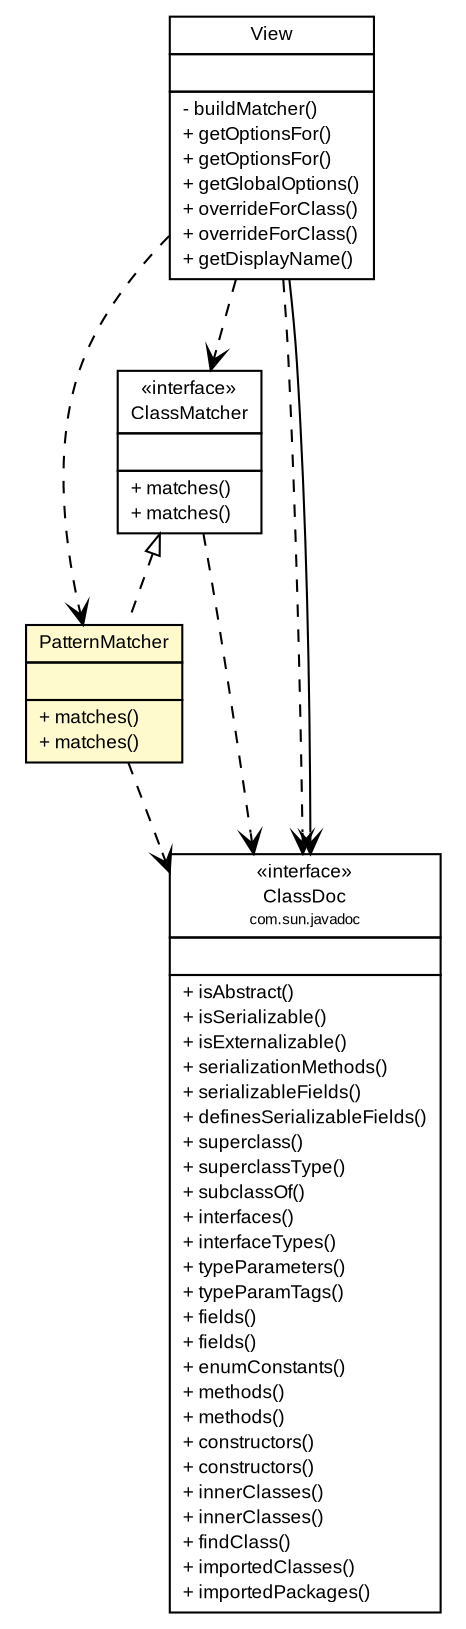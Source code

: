 #!/usr/local/bin/dot
#
# Class diagram 
# Generated by UMLGraph version 5.4 (http://www.umlgraph.org/)
#

digraph G {
	edge [fontname="arial",fontsize=10,labelfontname="arial",labelfontsize=10];
	node [fontname="arial",fontsize=10,shape=plaintext];
	nodesep=0.25;
	ranksep=0.5;
	// org.umlgraph.doclet.View
	c576 [label=<<table title="org.umlgraph.doclet.View" border="0" cellborder="1" cellspacing="0" cellpadding="2" port="p" href="./View.html">
		<tr><td><table border="0" cellspacing="0" cellpadding="1">
<tr><td align="center" balign="center"> View </td></tr>
		</table></td></tr>
		<tr><td><table border="0" cellspacing="0" cellpadding="1">
<tr><td align="left" balign="left">  </td></tr>
		</table></td></tr>
		<tr><td><table border="0" cellspacing="0" cellpadding="1">
<tr><td align="left" balign="left"> - buildMatcher() </td></tr>
<tr><td align="left" balign="left"> + getOptionsFor() </td></tr>
<tr><td align="left" balign="left"> + getOptionsFor() </td></tr>
<tr><td align="left" balign="left"> + getGlobalOptions() </td></tr>
<tr><td align="left" balign="left"> + overrideForClass() </td></tr>
<tr><td align="left" balign="left"> + overrideForClass() </td></tr>
<tr><td align="left" balign="left"> + getDisplayName() </td></tr>
		</table></td></tr>
		</table>>, URL="./View.html", fontname="arial", fontcolor="black", fontsize=9.0];
	// org.umlgraph.doclet.PatternMatcher
	c585 [label=<<table title="org.umlgraph.doclet.PatternMatcher" border="0" cellborder="1" cellspacing="0" cellpadding="2" port="p" bgcolor="lemonChiffon" href="./PatternMatcher.html">
		<tr><td><table border="0" cellspacing="0" cellpadding="1">
<tr><td align="center" balign="center"> PatternMatcher </td></tr>
		</table></td></tr>
		<tr><td><table border="0" cellspacing="0" cellpadding="1">
<tr><td align="left" balign="left">  </td></tr>
		</table></td></tr>
		<tr><td><table border="0" cellspacing="0" cellpadding="1">
<tr><td align="left" balign="left"> + matches() </td></tr>
<tr><td align="left" balign="left"> + matches() </td></tr>
		</table></td></tr>
		</table>>, URL="./PatternMatcher.html", fontname="arial", fontcolor="black", fontsize=9.0];
	// org.umlgraph.doclet.ClassMatcher
	c594 [label=<<table title="org.umlgraph.doclet.ClassMatcher" border="0" cellborder="1" cellspacing="0" cellpadding="2" port="p" href="./ClassMatcher.html">
		<tr><td><table border="0" cellspacing="0" cellpadding="1">
<tr><td align="center" balign="center"> &#171;interface&#187; </td></tr>
<tr><td align="center" balign="center"> ClassMatcher </td></tr>
		</table></td></tr>
		<tr><td><table border="0" cellspacing="0" cellpadding="1">
<tr><td align="left" balign="left">  </td></tr>
		</table></td></tr>
		<tr><td><table border="0" cellspacing="0" cellpadding="1">
<tr><td align="left" balign="left"> + matches() </td></tr>
<tr><td align="left" balign="left"> + matches() </td></tr>
		</table></td></tr>
		</table>>, URL="./ClassMatcher.html", fontname="arial", fontcolor="black", fontsize=9.0];
	// org.umlgraph.doclet.View DEPEND org.umlgraph.doclet.ClassMatcher
	c576:p -> c594:p [taillabel="", label="", headlabel="", fontname="arial", fontcolor="black", fontsize=10.0, color="black", arrowhead=open, style=dashed];
	// org.umlgraph.doclet.View DEPEND org.umlgraph.doclet.PatternMatcher
	c576:p -> c585:p [taillabel="", label="", headlabel="", fontname="arial", fontcolor="black", fontsize=10.0, color="black", arrowhead=open, style=dashed];
	//org.umlgraph.doclet.PatternMatcher implements org.umlgraph.doclet.ClassMatcher
	c594:p -> c585:p [dir=back,arrowtail=empty,style=dashed];
	// org.umlgraph.doclet.View NAVASSOC com.sun.javadoc.ClassDoc
	c576:p -> c596:p [taillabel="", label="", headlabel="", fontname="arial", fontcolor="black", fontsize=10.0, color="black", arrowhead=open];
	// org.umlgraph.doclet.View DEPEND com.sun.javadoc.ClassDoc
	c576:p -> c596:p [taillabel="", label="", headlabel="", fontname="arial", fontcolor="black", fontsize=10.0, color="black", arrowhead=open, style=dashed];
	// org.umlgraph.doclet.PatternMatcher DEPEND com.sun.javadoc.ClassDoc
	c585:p -> c596:p [taillabel="", label="", headlabel="", fontname="arial", fontcolor="black", fontsize=10.0, color="black", arrowhead=open, style=dashed];
	// org.umlgraph.doclet.ClassMatcher DEPEND com.sun.javadoc.ClassDoc
	c594:p -> c596:p [taillabel="", label="", headlabel="", fontname="arial", fontcolor="black", fontsize=10.0, color="black", arrowhead=open, style=dashed];
	// com.sun.javadoc.ClassDoc
	c596 [label=<<table title="com.sun.javadoc.ClassDoc" border="0" cellborder="1" cellspacing="0" cellpadding="2" port="p" href="http://java.sun.com/j2se/1.5.0/docs/guide/javadoc/doclet/spec/com/sun/javadoc/ClassDoc.html">
		<tr><td><table border="0" cellspacing="0" cellpadding="1">
<tr><td align="center" balign="center"> &#171;interface&#187; </td></tr>
<tr><td align="center" balign="center"> ClassDoc </td></tr>
<tr><td align="center" balign="center"><font point-size="7.0"> com.sun.javadoc </font></td></tr>
		</table></td></tr>
		<tr><td><table border="0" cellspacing="0" cellpadding="1">
<tr><td align="left" balign="left">  </td></tr>
		</table></td></tr>
		<tr><td><table border="0" cellspacing="0" cellpadding="1">
<tr><td align="left" balign="left"> + isAbstract() </td></tr>
<tr><td align="left" balign="left"> + isSerializable() </td></tr>
<tr><td align="left" balign="left"> + isExternalizable() </td></tr>
<tr><td align="left" balign="left"> + serializationMethods() </td></tr>
<tr><td align="left" balign="left"> + serializableFields() </td></tr>
<tr><td align="left" balign="left"> + definesSerializableFields() </td></tr>
<tr><td align="left" balign="left"> + superclass() </td></tr>
<tr><td align="left" balign="left"> + superclassType() </td></tr>
<tr><td align="left" balign="left"> + subclassOf() </td></tr>
<tr><td align="left" balign="left"> + interfaces() </td></tr>
<tr><td align="left" balign="left"> + interfaceTypes() </td></tr>
<tr><td align="left" balign="left"> + typeParameters() </td></tr>
<tr><td align="left" balign="left"> + typeParamTags() </td></tr>
<tr><td align="left" balign="left"> + fields() </td></tr>
<tr><td align="left" balign="left"> + fields() </td></tr>
<tr><td align="left" balign="left"> + enumConstants() </td></tr>
<tr><td align="left" balign="left"> + methods() </td></tr>
<tr><td align="left" balign="left"> + methods() </td></tr>
<tr><td align="left" balign="left"> + constructors() </td></tr>
<tr><td align="left" balign="left"> + constructors() </td></tr>
<tr><td align="left" balign="left"> + innerClasses() </td></tr>
<tr><td align="left" balign="left"> + innerClasses() </td></tr>
<tr><td align="left" balign="left"> + findClass() </td></tr>
<tr><td align="left" balign="left"> + importedClasses() </td></tr>
<tr><td align="left" balign="left"> + importedPackages() </td></tr>
		</table></td></tr>
		</table>>, URL="http://java.sun.com/j2se/1.5.0/docs/guide/javadoc/doclet/spec/com/sun/javadoc/ClassDoc.html", fontname="arial", fontcolor="black", fontsize=9.0];
}

